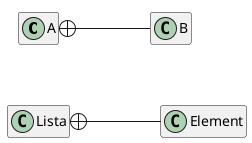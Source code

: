/'
class A {
    class B {
        // B is defined inside A
    }
}
'/

@startuml ugnjezdjivanje

hide members 

A +-r- B : \t\t
Lista +-r- Element : \t\t

Lista -[hidden]up- A

@enduml